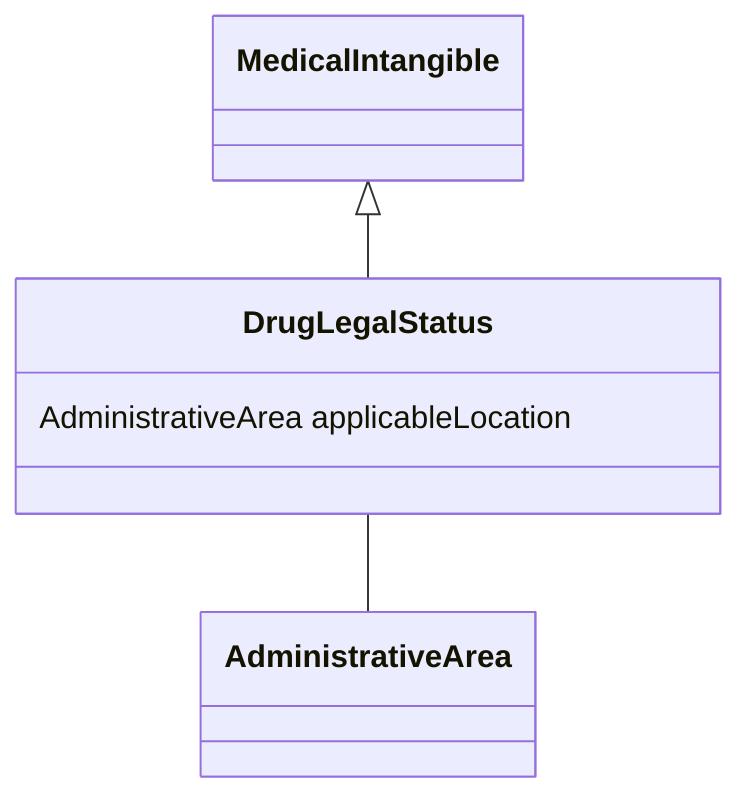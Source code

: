 classDiagram
  DrugLegalStatus -- AdministrativeArea


MedicalIntangible <|-- DrugLegalStatus
class DrugLegalStatus {

  AdministrativeArea applicableLocation

}